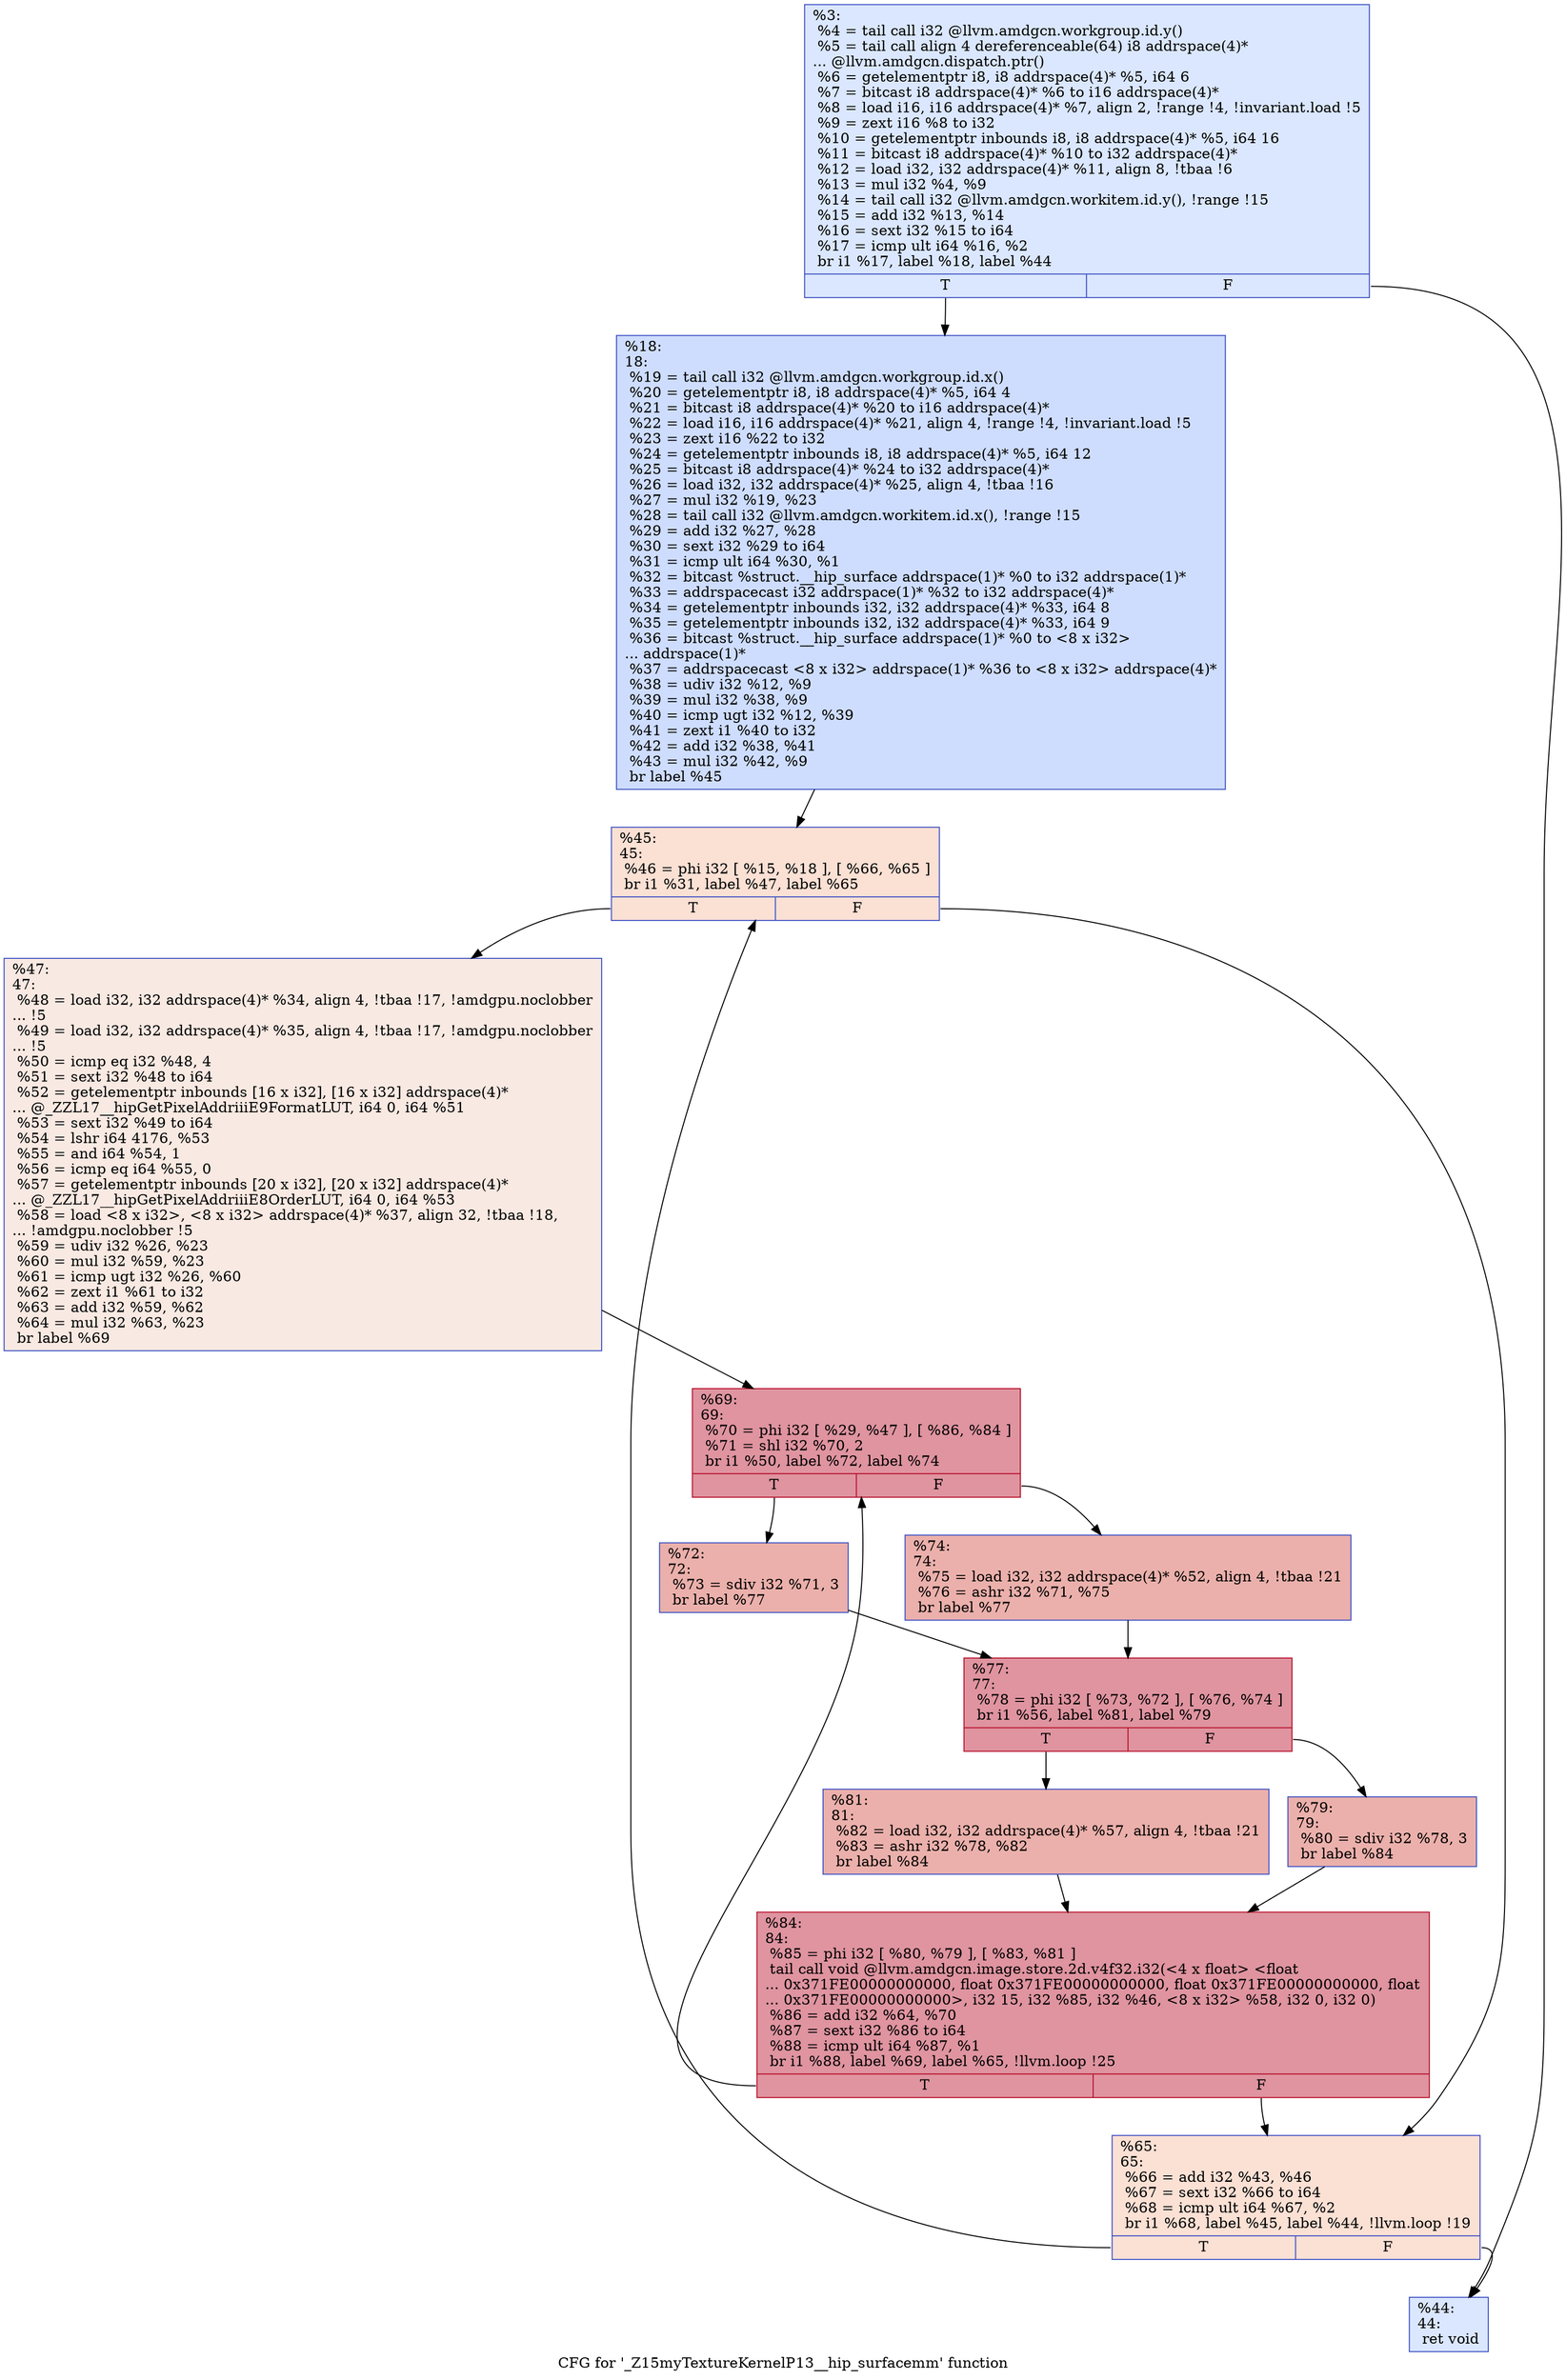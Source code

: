 digraph "CFG for '_Z15myTextureKernelP13__hip_surfacemm' function" {
	label="CFG for '_Z15myTextureKernelP13__hip_surfacemm' function";

	Node0x60d66e0 [shape=record,color="#3d50c3ff", style=filled, fillcolor="#abc8fd70",label="{%3:\l  %4 = tail call i32 @llvm.amdgcn.workgroup.id.y()\l  %5 = tail call align 4 dereferenceable(64) i8 addrspace(4)*\l... @llvm.amdgcn.dispatch.ptr()\l  %6 = getelementptr i8, i8 addrspace(4)* %5, i64 6\l  %7 = bitcast i8 addrspace(4)* %6 to i16 addrspace(4)*\l  %8 = load i16, i16 addrspace(4)* %7, align 2, !range !4, !invariant.load !5\l  %9 = zext i16 %8 to i32\l  %10 = getelementptr inbounds i8, i8 addrspace(4)* %5, i64 16\l  %11 = bitcast i8 addrspace(4)* %10 to i32 addrspace(4)*\l  %12 = load i32, i32 addrspace(4)* %11, align 8, !tbaa !6\l  %13 = mul i32 %4, %9\l  %14 = tail call i32 @llvm.amdgcn.workitem.id.y(), !range !15\l  %15 = add i32 %13, %14\l  %16 = sext i32 %15 to i64\l  %17 = icmp ult i64 %16, %2\l  br i1 %17, label %18, label %44\l|{<s0>T|<s1>F}}"];
	Node0x60d66e0:s0 -> Node0x60d8390;
	Node0x60d66e0:s1 -> Node0x60d8420;
	Node0x60d8390 [shape=record,color="#3d50c3ff", style=filled, fillcolor="#8fb1fe70",label="{%18:\l18:                                               \l  %19 = tail call i32 @llvm.amdgcn.workgroup.id.x()\l  %20 = getelementptr i8, i8 addrspace(4)* %5, i64 4\l  %21 = bitcast i8 addrspace(4)* %20 to i16 addrspace(4)*\l  %22 = load i16, i16 addrspace(4)* %21, align 4, !range !4, !invariant.load !5\l  %23 = zext i16 %22 to i32\l  %24 = getelementptr inbounds i8, i8 addrspace(4)* %5, i64 12\l  %25 = bitcast i8 addrspace(4)* %24 to i32 addrspace(4)*\l  %26 = load i32, i32 addrspace(4)* %25, align 4, !tbaa !16\l  %27 = mul i32 %19, %23\l  %28 = tail call i32 @llvm.amdgcn.workitem.id.x(), !range !15\l  %29 = add i32 %27, %28\l  %30 = sext i32 %29 to i64\l  %31 = icmp ult i64 %30, %1\l  %32 = bitcast %struct.__hip_surface addrspace(1)* %0 to i32 addrspace(1)*\l  %33 = addrspacecast i32 addrspace(1)* %32 to i32 addrspace(4)*\l  %34 = getelementptr inbounds i32, i32 addrspace(4)* %33, i64 8\l  %35 = getelementptr inbounds i32, i32 addrspace(4)* %33, i64 9\l  %36 = bitcast %struct.__hip_surface addrspace(1)* %0 to \<8 x i32\>\l... addrspace(1)*\l  %37 = addrspacecast \<8 x i32\> addrspace(1)* %36 to \<8 x i32\> addrspace(4)*\l  %38 = udiv i32 %12, %9\l  %39 = mul i32 %38, %9\l  %40 = icmp ugt i32 %12, %39\l  %41 = zext i1 %40 to i32\l  %42 = add i32 %38, %41\l  %43 = mul i32 %42, %9\l  br label %45\l}"];
	Node0x60d8390 -> Node0x60db070;
	Node0x60d8420 [shape=record,color="#3d50c3ff", style=filled, fillcolor="#abc8fd70",label="{%44:\l44:                                               \l  ret void\l}"];
	Node0x60db070 [shape=record,color="#3d50c3ff", style=filled, fillcolor="#f7b99e70",label="{%45:\l45:                                               \l  %46 = phi i32 [ %15, %18 ], [ %66, %65 ]\l  br i1 %31, label %47, label %65\l|{<s0>T|<s1>F}}"];
	Node0x60db070:s0 -> Node0x60db2f0;
	Node0x60db070:s1 -> Node0x60db1f0;
	Node0x60db2f0 [shape=record,color="#3d50c3ff", style=filled, fillcolor="#efcebd70",label="{%47:\l47:                                               \l  %48 = load i32, i32 addrspace(4)* %34, align 4, !tbaa !17, !amdgpu.noclobber\l... !5\l  %49 = load i32, i32 addrspace(4)* %35, align 4, !tbaa !17, !amdgpu.noclobber\l... !5\l  %50 = icmp eq i32 %48, 4\l  %51 = sext i32 %48 to i64\l  %52 = getelementptr inbounds [16 x i32], [16 x i32] addrspace(4)*\l... @_ZZL17__hipGetPixelAddriiiE9FormatLUT, i64 0, i64 %51\l  %53 = sext i32 %49 to i64\l  %54 = lshr i64 4176, %53\l  %55 = and i64 %54, 1\l  %56 = icmp eq i64 %55, 0\l  %57 = getelementptr inbounds [20 x i32], [20 x i32] addrspace(4)*\l... @_ZZL17__hipGetPixelAddriiiE8OrderLUT, i64 0, i64 %53\l  %58 = load \<8 x i32\>, \<8 x i32\> addrspace(4)* %37, align 32, !tbaa !18,\l... !amdgpu.noclobber !5\l  %59 = udiv i32 %26, %23\l  %60 = mul i32 %59, %23\l  %61 = icmp ugt i32 %26, %60\l  %62 = zext i1 %61 to i32\l  %63 = add i32 %59, %62\l  %64 = mul i32 %63, %23\l  br label %69\l}"];
	Node0x60db2f0 -> Node0x60dbe50;
	Node0x60db1f0 [shape=record,color="#3d50c3ff", style=filled, fillcolor="#f7b99e70",label="{%65:\l65:                                               \l  %66 = add i32 %43, %46\l  %67 = sext i32 %66 to i64\l  %68 = icmp ult i64 %67, %2\l  br i1 %68, label %45, label %44, !llvm.loop !19\l|{<s0>T|<s1>F}}"];
	Node0x60db1f0:s0 -> Node0x60db070;
	Node0x60db1f0:s1 -> Node0x60d8420;
	Node0x60dbe50 [shape=record,color="#b70d28ff", style=filled, fillcolor="#b70d2870",label="{%69:\l69:                                               \l  %70 = phi i32 [ %29, %47 ], [ %86, %84 ]\l  %71 = shl i32 %70, 2\l  br i1 %50, label %72, label %74\l|{<s0>T|<s1>F}}"];
	Node0x60dbe50:s0 -> Node0x60dcf90;
	Node0x60dbe50:s1 -> Node0x60dd020;
	Node0x60dcf90 [shape=record,color="#3d50c3ff", style=filled, fillcolor="#d24b4070",label="{%72:\l72:                                               \l  %73 = sdiv i32 %71, 3\l  br label %77\l}"];
	Node0x60dcf90 -> Node0x60dd1f0;
	Node0x60dd020 [shape=record,color="#3d50c3ff", style=filled, fillcolor="#d24b4070",label="{%74:\l74:                                               \l  %75 = load i32, i32 addrspace(4)* %52, align 4, !tbaa !21\l  %76 = ashr i32 %71, %75\l  br label %77\l}"];
	Node0x60dd020 -> Node0x60dd1f0;
	Node0x60dd1f0 [shape=record,color="#b70d28ff", style=filled, fillcolor="#b70d2870",label="{%77:\l77:                                               \l  %78 = phi i32 [ %73, %72 ], [ %76, %74 ]\l  br i1 %56, label %81, label %79\l|{<s0>T|<s1>F}}"];
	Node0x60dd1f0:s0 -> Node0x60dd5d0;
	Node0x60dd1f0:s1 -> Node0x60dd620;
	Node0x60dd620 [shape=record,color="#3d50c3ff", style=filled, fillcolor="#d24b4070",label="{%79:\l79:                                               \l  %80 = sdiv i32 %78, 3\l  br label %84\l}"];
	Node0x60dd620 -> Node0x60dcdc0;
	Node0x60dd5d0 [shape=record,color="#3d50c3ff", style=filled, fillcolor="#d24b4070",label="{%81:\l81:                                               \l  %82 = load i32, i32 addrspace(4)* %57, align 4, !tbaa !21\l  %83 = ashr i32 %78, %82\l  br label %84\l}"];
	Node0x60dd5d0 -> Node0x60dcdc0;
	Node0x60dcdc0 [shape=record,color="#b70d28ff", style=filled, fillcolor="#b70d2870",label="{%84:\l84:                                               \l  %85 = phi i32 [ %80, %79 ], [ %83, %81 ]\l  tail call void @llvm.amdgcn.image.store.2d.v4f32.i32(\<4 x float\> \<float\l... 0x371FE00000000000, float 0x371FE00000000000, float 0x371FE00000000000, float\l... 0x371FE00000000000\>, i32 15, i32 %85, i32 %46, \<8 x i32\> %58, i32 0, i32 0)\l  %86 = add i32 %64, %70\l  %87 = sext i32 %86 to i64\l  %88 = icmp ult i64 %87, %1\l  br i1 %88, label %69, label %65, !llvm.loop !25\l|{<s0>T|<s1>F}}"];
	Node0x60dcdc0:s0 -> Node0x60dbe50;
	Node0x60dcdc0:s1 -> Node0x60db1f0;
}
